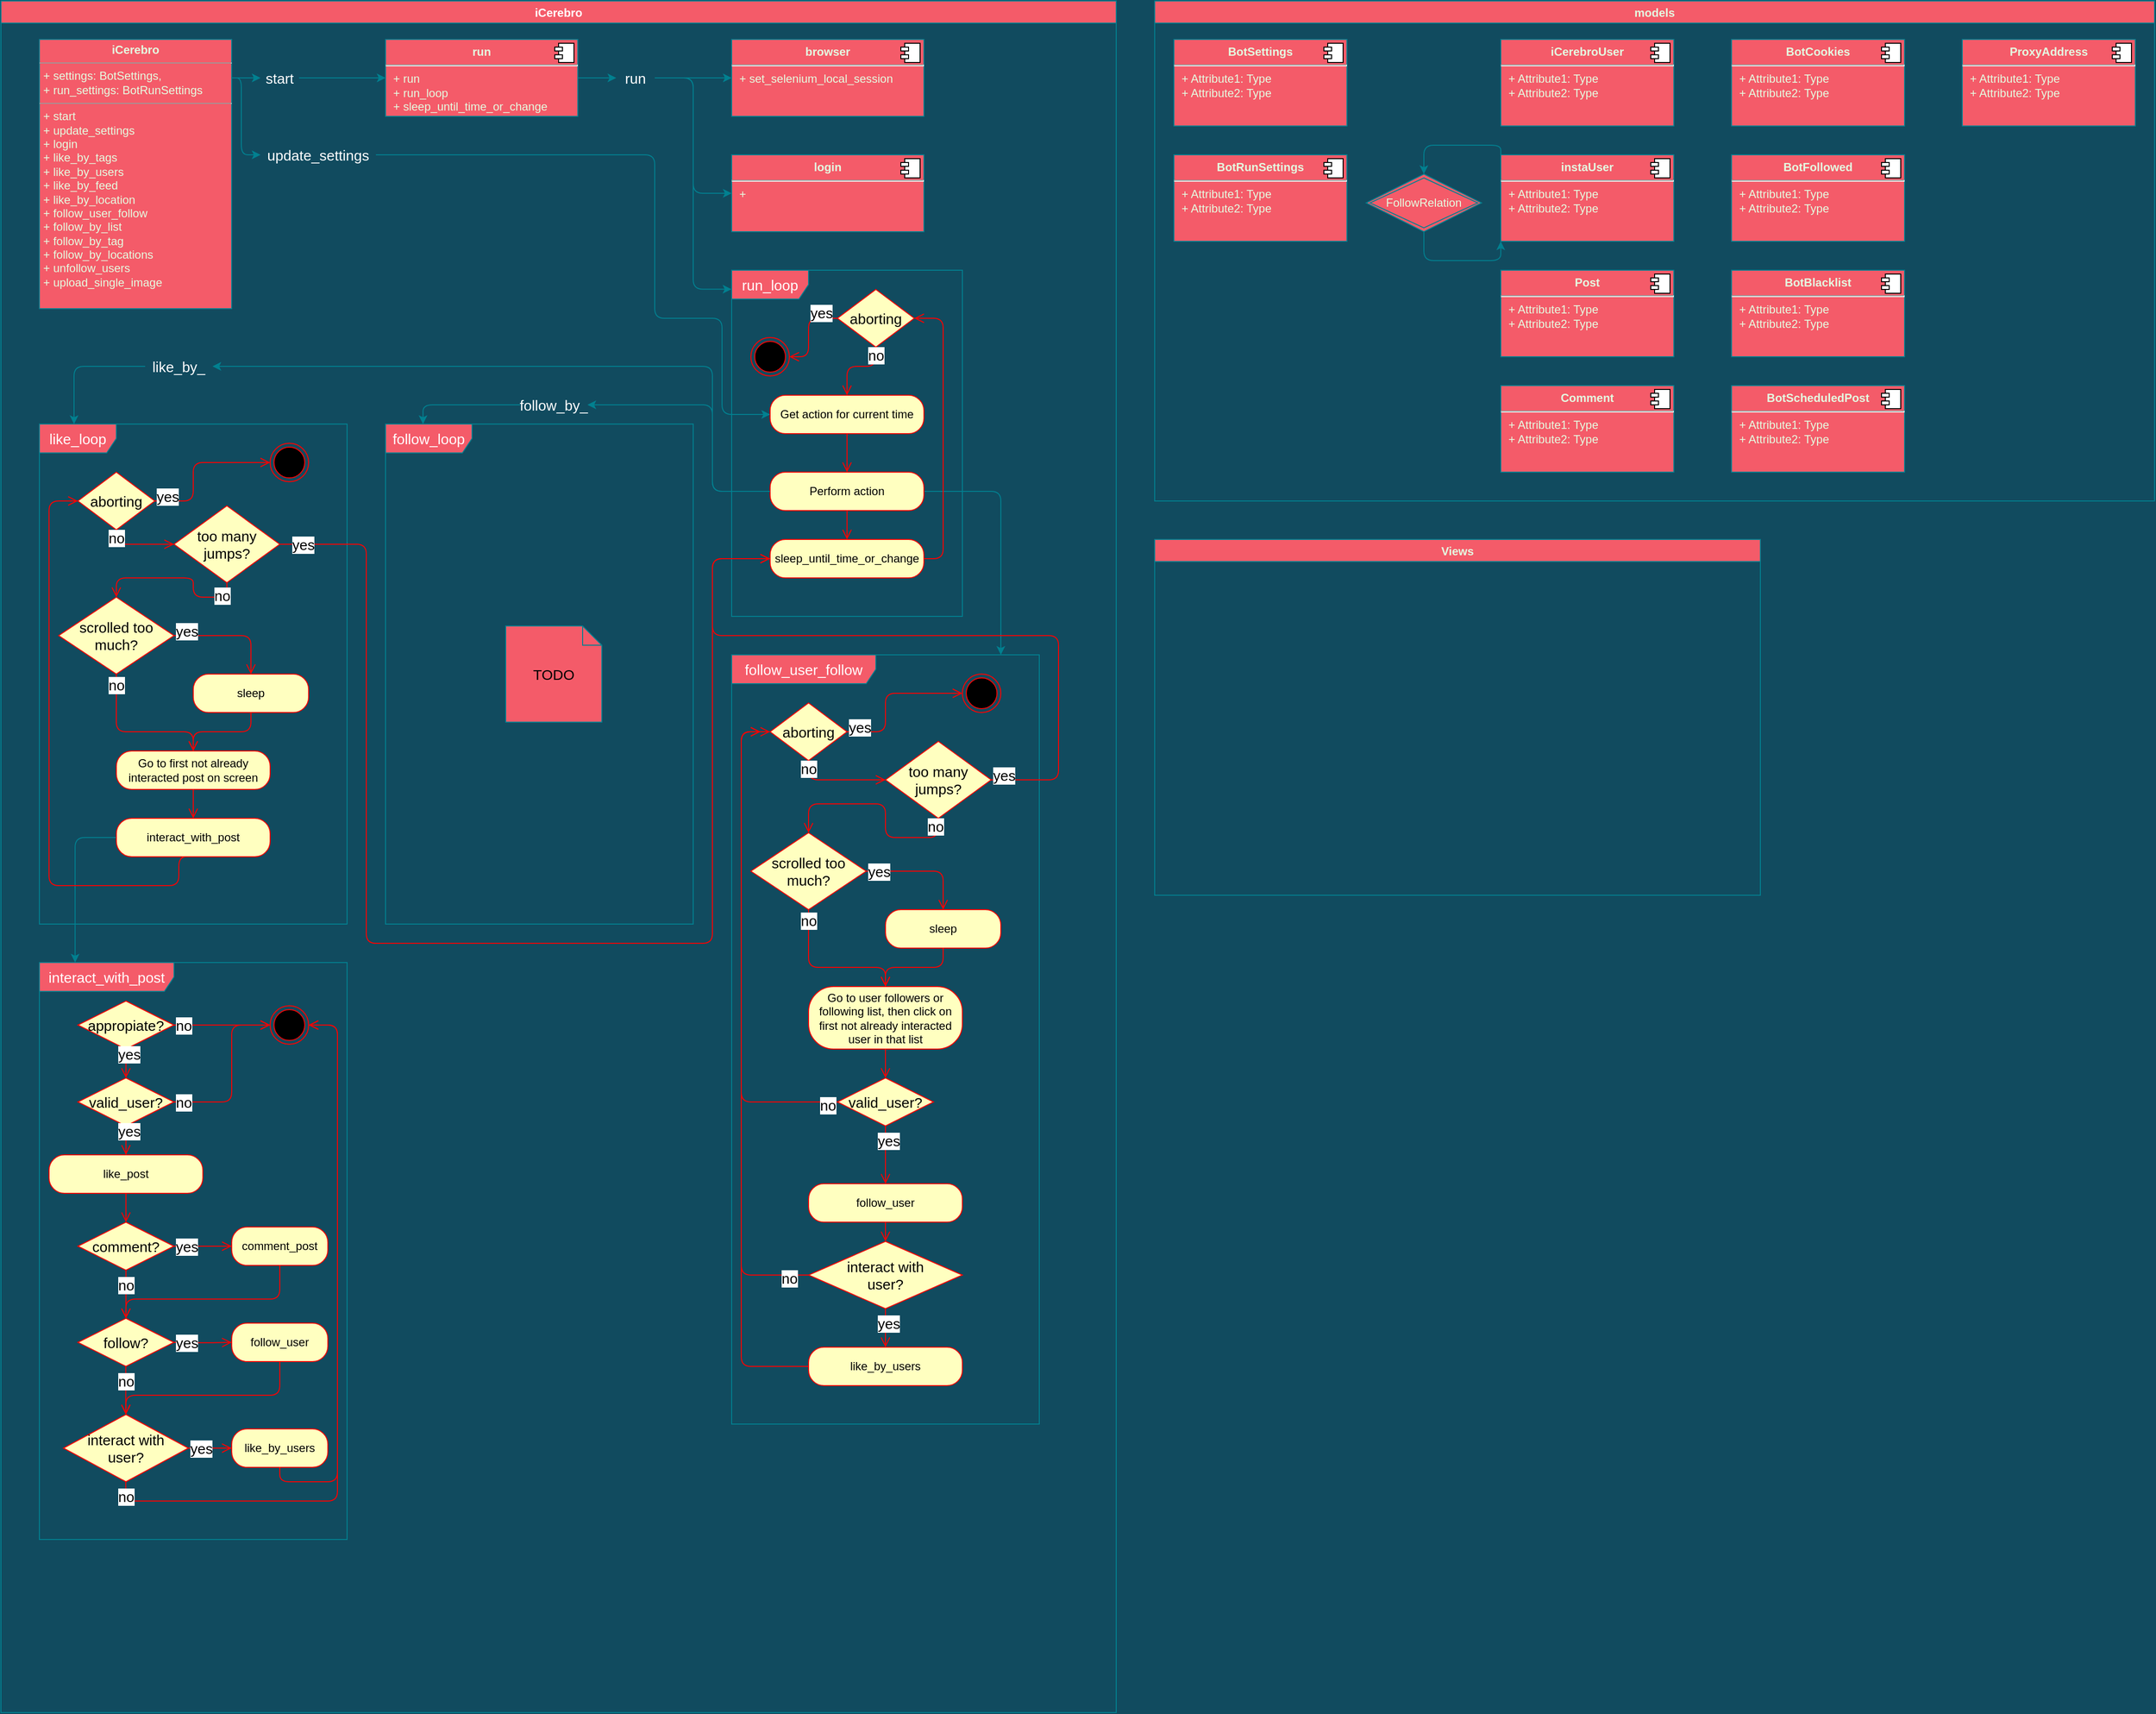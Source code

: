 <mxfile version="13.7.7" type="device"><diagram name="Page-1" id="6133507b-19e7-1e82-6fc7-422aa6c4b21f"><mxGraphModel dx="4413" dy="1867" grid="1" gridSize="10" guides="1" tooltips="1" connect="1" arrows="1" fold="1" page="0" pageScale="1" pageWidth="1100" pageHeight="850" background="#114B5F" math="0" shadow="0"><root><mxCell id="0"/><mxCell id="1" parent="0"/><mxCell id="92bvH48bqpS0H1rSn_VB-39" value="&lt;p style=&quot;margin: 0px ; margin-top: 6px ; text-align: center&quot;&gt;&lt;b&gt;iCerebroUser&lt;/b&gt;&lt;/p&gt;&lt;hr&gt;&lt;p style=&quot;margin: 0px ; margin-left: 8px&quot;&gt;+ Attribute1: Type&lt;br&gt;+ Attribute2: Type&lt;/p&gt;" style="align=left;overflow=fill;html=1;dropTarget=0;rounded=0;labelBackgroundColor=none;sketch=0;strokeColor=#028090;fillColor=#F45B69;fontColor=#E4FDE1;" vertex="1" parent="1"><mxGeometry x="-800" y="-560" width="180" height="90" as="geometry"/></mxCell><mxCell id="92bvH48bqpS0H1rSn_VB-40" value="" style="shape=component;jettyWidth=8;jettyHeight=4;" vertex="1" parent="92bvH48bqpS0H1rSn_VB-39"><mxGeometry x="1" width="20" height="20" relative="1" as="geometry"><mxPoint x="-24" y="4" as="offset"/></mxGeometry></mxCell><mxCell id="92bvH48bqpS0H1rSn_VB-48" style="edgeStyle=orthogonalEdgeStyle;curved=0;rounded=1;sketch=0;orthogonalLoop=1;jettySize=auto;html=1;exitX=0;exitY=0;exitDx=0;exitDy=0;entryX=0.5;entryY=0;entryDx=0;entryDy=0;strokeColor=#028090;fillColor=#F45B69;fontColor=#E4FDE1;" edge="1" parent="1" source="92bvH48bqpS0H1rSn_VB-41" target="92bvH48bqpS0H1rSn_VB-45"><mxGeometry relative="1" as="geometry"><Array as="points"><mxPoint x="-800" y="-450"/><mxPoint x="-880" y="-450"/></Array></mxGeometry></mxCell><mxCell id="92bvH48bqpS0H1rSn_VB-41" value="&lt;p style=&quot;margin: 0px ; margin-top: 6px ; text-align: center&quot;&gt;&lt;b&gt;instaUser&lt;/b&gt;&lt;br&gt;&lt;/p&gt;&lt;hr&gt;&lt;p style=&quot;margin: 0px ; margin-left: 8px&quot;&gt;+ Attribute1: Type&lt;br&gt;+ Attribute2: Type&lt;/p&gt;" style="align=left;overflow=fill;html=1;dropTarget=0;rounded=0;labelBackgroundColor=none;sketch=0;strokeColor=#028090;fillColor=#F45B69;fontColor=#E4FDE1;" vertex="1" parent="1"><mxGeometry x="-800" y="-440" width="180" height="90" as="geometry"/></mxCell><mxCell id="92bvH48bqpS0H1rSn_VB-42" value="" style="shape=component;jettyWidth=8;jettyHeight=4;" vertex="1" parent="92bvH48bqpS0H1rSn_VB-41"><mxGeometry x="1" width="20" height="20" relative="1" as="geometry"><mxPoint x="-24" y="4" as="offset"/></mxGeometry></mxCell><mxCell id="92bvH48bqpS0H1rSn_VB-43" value="&lt;p style=&quot;margin: 0px ; margin-top: 6px ; text-align: center&quot;&gt;&lt;b&gt;Post&lt;/b&gt;&lt;/p&gt;&lt;hr&gt;&lt;p style=&quot;margin: 0px ; margin-left: 8px&quot;&gt;+ Attribute1: Type&lt;br&gt;+ Attribute2: Type&lt;/p&gt;" style="align=left;overflow=fill;html=1;dropTarget=0;rounded=0;labelBackgroundColor=none;sketch=0;strokeColor=#028090;fillColor=#F45B69;fontColor=#E4FDE1;" vertex="1" parent="1"><mxGeometry x="-800" y="-320" width="180" height="90" as="geometry"/></mxCell><mxCell id="92bvH48bqpS0H1rSn_VB-44" value="" style="shape=component;jettyWidth=8;jettyHeight=4;" vertex="1" parent="92bvH48bqpS0H1rSn_VB-43"><mxGeometry x="1" width="20" height="20" relative="1" as="geometry"><mxPoint x="-24" y="4" as="offset"/></mxGeometry></mxCell><mxCell id="92bvH48bqpS0H1rSn_VB-49" style="edgeStyle=orthogonalEdgeStyle;curved=0;rounded=1;sketch=0;orthogonalLoop=1;jettySize=auto;html=1;exitX=0.5;exitY=1;exitDx=0;exitDy=0;entryX=0;entryY=1;entryDx=0;entryDy=0;strokeColor=#028090;fillColor=#F45B69;fontColor=#E4FDE1;" edge="1" parent="1" source="92bvH48bqpS0H1rSn_VB-45" target="92bvH48bqpS0H1rSn_VB-41"><mxGeometry relative="1" as="geometry"><Array as="points"><mxPoint x="-880" y="-330"/><mxPoint x="-800" y="-330"/></Array></mxGeometry></mxCell><mxCell id="92bvH48bqpS0H1rSn_VB-45" value="FollowRelation" style="shape=rhombus;double=1;perimeter=rhombusPerimeter;whiteSpace=wrap;html=1;align=center;rounded=0;labelBackgroundColor=none;sketch=0;strokeColor=#028090;fillColor=#F45B69;fontColor=#E4FDE1;" vertex="1" parent="1"><mxGeometry x="-940" y="-420" width="120" height="60" as="geometry"/></mxCell><mxCell id="92bvH48bqpS0H1rSn_VB-50" value="&lt;p style=&quot;margin: 0px ; margin-top: 6px ; text-align: center&quot;&gt;&lt;b&gt;Comment&lt;/b&gt;&lt;br&gt;&lt;/p&gt;&lt;hr&gt;&lt;p style=&quot;margin: 0px ; margin-left: 8px&quot;&gt;+ Attribute1: Type&lt;br&gt;+ Attribute2: Type&lt;/p&gt;" style="align=left;overflow=fill;html=1;dropTarget=0;rounded=0;labelBackgroundColor=none;sketch=0;strokeColor=#028090;fillColor=#F45B69;fontColor=#E4FDE1;" vertex="1" parent="1"><mxGeometry x="-800" y="-200" width="180" height="90" as="geometry"/></mxCell><mxCell id="92bvH48bqpS0H1rSn_VB-51" value="" style="shape=component;jettyWidth=8;jettyHeight=4;" vertex="1" parent="92bvH48bqpS0H1rSn_VB-50"><mxGeometry x="1" width="20" height="20" relative="1" as="geometry"><mxPoint x="-24" y="4" as="offset"/></mxGeometry></mxCell><mxCell id="92bvH48bqpS0H1rSn_VB-52" value="&lt;p style=&quot;margin: 0px ; margin-top: 6px ; text-align: center&quot;&gt;&lt;b&gt;BotSettings&lt;/b&gt;&lt;/p&gt;&lt;hr&gt;&lt;p style=&quot;margin: 0px ; margin-left: 8px&quot;&gt;+ Attribute1: Type&lt;br&gt;+ Attribute2: Type&lt;/p&gt;" style="align=left;overflow=fill;html=1;dropTarget=0;rounded=0;labelBackgroundColor=none;sketch=0;strokeColor=#028090;fillColor=#F45B69;fontColor=#E4FDE1;" vertex="1" parent="1"><mxGeometry x="-1140" y="-560" width="180" height="90" as="geometry"/></mxCell><mxCell id="92bvH48bqpS0H1rSn_VB-53" value="" style="shape=component;jettyWidth=8;jettyHeight=4;" vertex="1" parent="92bvH48bqpS0H1rSn_VB-52"><mxGeometry x="1" width="20" height="20" relative="1" as="geometry"><mxPoint x="-24" y="4" as="offset"/></mxGeometry></mxCell><mxCell id="92bvH48bqpS0H1rSn_VB-54" value="&lt;p style=&quot;margin: 0px ; margin-top: 6px ; text-align: center&quot;&gt;&lt;b&gt;BotRunSettings&lt;/b&gt;&lt;/p&gt;&lt;hr&gt;&lt;p style=&quot;margin: 0px ; margin-left: 8px&quot;&gt;+ Attribute1: Type&lt;br&gt;+ Attribute2: Type&lt;/p&gt;" style="align=left;overflow=fill;html=1;dropTarget=0;rounded=0;labelBackgroundColor=none;sketch=0;strokeColor=#028090;fillColor=#F45B69;fontColor=#E4FDE1;" vertex="1" parent="1"><mxGeometry x="-1140" y="-440" width="180" height="90" as="geometry"/></mxCell><mxCell id="92bvH48bqpS0H1rSn_VB-55" value="" style="shape=component;jettyWidth=8;jettyHeight=4;" vertex="1" parent="92bvH48bqpS0H1rSn_VB-54"><mxGeometry x="1" width="20" height="20" relative="1" as="geometry"><mxPoint x="-24" y="4" as="offset"/></mxGeometry></mxCell><mxCell id="92bvH48bqpS0H1rSn_VB-56" value="&lt;p style=&quot;margin: 0px ; margin-top: 6px ; text-align: center&quot;&gt;&lt;b&gt;BotBlacklist&lt;/b&gt;&lt;/p&gt;&lt;hr&gt;&lt;p style=&quot;margin: 0px ; margin-left: 8px&quot;&gt;+ Attribute1: Type&lt;br&gt;+ Attribute2: Type&lt;/p&gt;" style="align=left;overflow=fill;html=1;dropTarget=0;rounded=0;labelBackgroundColor=none;sketch=0;strokeColor=#028090;fillColor=#F45B69;fontColor=#E4FDE1;" vertex="1" parent="1"><mxGeometry x="-560" y="-320" width="180" height="90" as="geometry"/></mxCell><mxCell id="92bvH48bqpS0H1rSn_VB-57" value="" style="shape=component;jettyWidth=8;jettyHeight=4;" vertex="1" parent="92bvH48bqpS0H1rSn_VB-56"><mxGeometry x="1" width="20" height="20" relative="1" as="geometry"><mxPoint x="-24" y="4" as="offset"/></mxGeometry></mxCell><mxCell id="92bvH48bqpS0H1rSn_VB-58" value="&lt;p style=&quot;margin: 0px ; margin-top: 6px ; text-align: center&quot;&gt;&lt;b&gt;BotScheduledPost&lt;/b&gt;&lt;/p&gt;&lt;hr&gt;&lt;p style=&quot;margin: 0px ; margin-left: 8px&quot;&gt;+ Attribute1: Type&lt;br&gt;+ Attribute2: Type&lt;/p&gt;" style="align=left;overflow=fill;html=1;dropTarget=0;rounded=0;labelBackgroundColor=none;sketch=0;strokeColor=#028090;fillColor=#F45B69;fontColor=#E4FDE1;" vertex="1" parent="1"><mxGeometry x="-560" y="-200" width="180" height="90" as="geometry"/></mxCell><mxCell id="92bvH48bqpS0H1rSn_VB-59" value="" style="shape=component;jettyWidth=8;jettyHeight=4;" vertex="1" parent="92bvH48bqpS0H1rSn_VB-58"><mxGeometry x="1" width="20" height="20" relative="1" as="geometry"><mxPoint x="-24" y="4" as="offset"/></mxGeometry></mxCell><mxCell id="92bvH48bqpS0H1rSn_VB-60" value="&lt;p style=&quot;margin: 0px ; margin-top: 6px ; text-align: center&quot;&gt;&lt;b&gt;BotCookies&lt;/b&gt;&lt;/p&gt;&lt;hr&gt;&lt;p style=&quot;margin: 0px ; margin-left: 8px&quot;&gt;+ Attribute1: Type&lt;br&gt;+ Attribute2: Type&lt;/p&gt;" style="align=left;overflow=fill;html=1;dropTarget=0;rounded=0;labelBackgroundColor=none;sketch=0;strokeColor=#028090;fillColor=#F45B69;fontColor=#E4FDE1;" vertex="1" parent="1"><mxGeometry x="-560" y="-560" width="180" height="90" as="geometry"/></mxCell><mxCell id="92bvH48bqpS0H1rSn_VB-61" value="" style="shape=component;jettyWidth=8;jettyHeight=4;" vertex="1" parent="92bvH48bqpS0H1rSn_VB-60"><mxGeometry x="1" width="20" height="20" relative="1" as="geometry"><mxPoint x="-24" y="4" as="offset"/></mxGeometry></mxCell><mxCell id="92bvH48bqpS0H1rSn_VB-62" value="&lt;p style=&quot;margin: 0px ; margin-top: 6px ; text-align: center&quot;&gt;&lt;b&gt;BotFollowed&lt;/b&gt;&lt;/p&gt;&lt;hr&gt;&lt;p style=&quot;margin: 0px ; margin-left: 8px&quot;&gt;+ Attribute1: Type&lt;br&gt;+ Attribute2: Type&lt;/p&gt;" style="align=left;overflow=fill;html=1;dropTarget=0;rounded=0;labelBackgroundColor=none;sketch=0;strokeColor=#028090;fillColor=#F45B69;fontColor=#E4FDE1;" vertex="1" parent="1"><mxGeometry x="-560" y="-440" width="180" height="90" as="geometry"/></mxCell><mxCell id="92bvH48bqpS0H1rSn_VB-63" value="" style="shape=component;jettyWidth=8;jettyHeight=4;" vertex="1" parent="92bvH48bqpS0H1rSn_VB-62"><mxGeometry x="1" width="20" height="20" relative="1" as="geometry"><mxPoint x="-24" y="4" as="offset"/></mxGeometry></mxCell><mxCell id="92bvH48bqpS0H1rSn_VB-64" value="&lt;p style=&quot;margin: 0px ; margin-top: 6px ; text-align: center&quot;&gt;&lt;b&gt;ProxyAddress&lt;/b&gt;&lt;br&gt;&lt;/p&gt;&lt;hr&gt;&lt;p style=&quot;margin: 0px ; margin-left: 8px&quot;&gt;+ Attribute1: Type&lt;br&gt;+ Attribute2: Type&lt;/p&gt;" style="align=left;overflow=fill;html=1;dropTarget=0;rounded=0;labelBackgroundColor=none;sketch=0;strokeColor=#028090;fillColor=#F45B69;fontColor=#E4FDE1;" vertex="1" parent="1"><mxGeometry x="-320" y="-560" width="180" height="90" as="geometry"/></mxCell><mxCell id="92bvH48bqpS0H1rSn_VB-65" value="" style="shape=component;jettyWidth=8;jettyHeight=4;" vertex="1" parent="92bvH48bqpS0H1rSn_VB-64"><mxGeometry x="1" width="20" height="20" relative="1" as="geometry"><mxPoint x="-24" y="4" as="offset"/></mxGeometry></mxCell><mxCell id="92bvH48bqpS0H1rSn_VB-68" value="models" style="swimlane;rounded=0;labelBackgroundColor=none;sketch=0;strokeColor=#028090;fillColor=#F45B69;fontColor=#E4FDE1;" vertex="1" parent="1"><mxGeometry x="-1160" y="-600" width="1040" height="520" as="geometry"/></mxCell><mxCell id="92bvH48bqpS0H1rSn_VB-69" value="Views" style="swimlane;rounded=0;labelBackgroundColor=none;sketch=0;strokeColor=#028090;fillColor=#F45B69;fontColor=#E4FDE1;" vertex="1" parent="1"><mxGeometry x="-1160" y="-40" width="630" height="370" as="geometry"/></mxCell><mxCell id="92bvH48bqpS0H1rSn_VB-73" value="iCerebro" style="swimlane;rounded=0;labelBackgroundColor=none;sketch=0;strokeColor=#028090;fillColor=#F45B69;fontColor=#FFFFFF;" vertex="1" parent="1"><mxGeometry x="-2360" y="-600" width="1160" height="1780" as="geometry"/></mxCell><mxCell id="92bvH48bqpS0H1rSn_VB-157" value="follow_loop" style="shape=umlFrame;whiteSpace=wrap;html=1;rounded=0;labelBackgroundColor=none;sketch=0;strokeColor=#028090;fillColor=#F45B69;fontSize=15;fontColor=#FFFFFF;width=90;height=30;" vertex="1" parent="92bvH48bqpS0H1rSn_VB-73"><mxGeometry x="400" y="440" width="320" height="520" as="geometry"/></mxCell><mxCell id="92bvH48bqpS0H1rSn_VB-149" value="like_loop" style="shape=umlFrame;whiteSpace=wrap;html=1;rounded=0;labelBackgroundColor=none;sketch=0;strokeColor=#028090;fillColor=#F45B69;fontSize=15;fontColor=#FFFFFF;width=80;height=30;" vertex="1" parent="92bvH48bqpS0H1rSn_VB-73"><mxGeometry x="40" y="440" width="320" height="520" as="geometry"/></mxCell><mxCell id="92bvH48bqpS0H1rSn_VB-105" value="run_loop" style="shape=umlFrame;whiteSpace=wrap;html=1;rounded=0;labelBackgroundColor=none;sketch=0;strokeColor=#028090;fillColor=#F45B69;fontSize=15;fontColor=#FFFFFF;width=80;height=30;" vertex="1" parent="92bvH48bqpS0H1rSn_VB-73"><mxGeometry x="760" y="280" width="240" height="360" as="geometry"/></mxCell><mxCell id="92bvH48bqpS0H1rSn_VB-5" value="&lt;p style=&quot;margin: 0px ; margin-top: 4px ; text-align: center&quot;&gt;&lt;b&gt;iCerebro&lt;/b&gt;&lt;br&gt;&lt;/p&gt;&lt;hr size=&quot;1&quot;&gt;&lt;p style=&quot;margin: 0px ; margin-left: 4px&quot;&gt;+ settings: BotSettings,&lt;br&gt;+ run_settings: BotRunSettings&lt;/p&gt;&lt;hr size=&quot;1&quot;&gt;&lt;p style=&quot;margin: 0px ; margin-left: 4px&quot;&gt;+ start&lt;/p&gt;&lt;p style=&quot;margin: 0px ; margin-left: 4px&quot;&gt;+ update_settings&lt;/p&gt;&lt;p style=&quot;margin: 0px ; margin-left: 4px&quot;&gt;+ login&lt;/p&gt;&lt;p style=&quot;margin: 0px ; margin-left: 4px&quot;&gt;+ like_by_tags&lt;br&gt;&lt;/p&gt;&lt;p style=&quot;margin: 0px ; margin-left: 4px&quot;&gt;+ like_by_users&lt;br&gt;&lt;/p&gt;&lt;p style=&quot;margin: 0px ; margin-left: 4px&quot;&gt;+ like_by_feed&lt;br&gt;&lt;/p&gt;&lt;p style=&quot;margin: 0px ; margin-left: 4px&quot;&gt;+ like_by_location&lt;br&gt;&lt;/p&gt;&lt;p style=&quot;margin: 0px ; margin-left: 4px&quot;&gt;+ follow_user_follow&lt;br&gt;&lt;/p&gt;&lt;p style=&quot;margin: 0px ; margin-left: 4px&quot;&gt;+ follow_by_list&lt;br&gt;&lt;/p&gt;&lt;p style=&quot;margin: 0px ; margin-left: 4px&quot;&gt;+ follow_by_tag&lt;br&gt;&lt;/p&gt;&lt;p style=&quot;margin: 0px ; margin-left: 4px&quot;&gt;+ follow_by_locations&lt;br&gt;&lt;/p&gt;&lt;p style=&quot;margin: 0px ; margin-left: 4px&quot;&gt;+ unfollow_users&lt;br&gt;&lt;/p&gt;&lt;p style=&quot;margin: 0px ; margin-left: 4px&quot;&gt;+ upload_single_image&lt;br&gt;&lt;/p&gt;" style="verticalAlign=top;align=left;overflow=fill;fontSize=12;fontFamily=Helvetica;html=1;rounded=0;sketch=0;strokeColor=#028090;fillColor=#F45B69;fontColor=#E4FDE1;" vertex="1" parent="92bvH48bqpS0H1rSn_VB-73"><mxGeometry x="40" y="40" width="200" height="280" as="geometry"/></mxCell><mxCell id="92bvH48bqpS0H1rSn_VB-133" style="edgeStyle=orthogonalEdgeStyle;curved=0;rounded=1;sketch=0;orthogonalLoop=1;jettySize=auto;html=1;labelBackgroundColor=#ffffff;strokeColor=#028090;fillColor=#F45B69;fontSize=15;fontColor=#FFFFFF;" edge="1" parent="92bvH48bqpS0H1rSn_VB-73" source="92bvH48bqpS0H1rSn_VB-71" target="92bvH48bqpS0H1rSn_VB-132"><mxGeometry relative="1" as="geometry"/></mxCell><mxCell id="92bvH48bqpS0H1rSn_VB-71" value="&lt;p style=&quot;margin: 0px ; margin-top: 6px ; text-align: center&quot;&gt;&lt;b&gt;run&lt;/b&gt;&lt;/p&gt;&lt;hr&gt;&lt;p style=&quot;margin: 0px ; margin-left: 8px&quot;&gt;+ run&lt;br&gt;+ run_loop&lt;/p&gt;&lt;p style=&quot;margin: 0px ; margin-left: 8px&quot;&gt;+ sleep_until_time_or_change&lt;br&gt;&lt;/p&gt;" style="align=left;overflow=fill;html=1;dropTarget=0;rounded=0;labelBackgroundColor=none;sketch=0;strokeColor=#028090;fillColor=#F45B69;fontColor=#E4FDE1;" vertex="1" parent="92bvH48bqpS0H1rSn_VB-73"><mxGeometry x="400" y="40" width="200" height="80" as="geometry"/></mxCell><mxCell id="92bvH48bqpS0H1rSn_VB-72" value="" style="shape=component;jettyWidth=8;jettyHeight=4;" vertex="1" parent="92bvH48bqpS0H1rSn_VB-71"><mxGeometry x="1" width="20" height="20" relative="1" as="geometry"><mxPoint x="-24" y="4" as="offset"/></mxGeometry></mxCell><mxCell id="92bvH48bqpS0H1rSn_VB-90" value="&lt;p style=&quot;margin: 0px ; margin-top: 6px ; text-align: center&quot;&gt;&lt;b&gt;login&lt;/b&gt;&lt;br&gt;&lt;/p&gt;&lt;hr&gt;&lt;p style=&quot;margin: 0px ; margin-left: 8px&quot;&gt;+ &lt;br&gt;&lt;/p&gt;" style="align=left;overflow=fill;html=1;dropTarget=0;rounded=0;labelBackgroundColor=none;sketch=0;strokeColor=#028090;fillColor=#F45B69;fontColor=#E4FDE1;" vertex="1" parent="92bvH48bqpS0H1rSn_VB-73"><mxGeometry x="760" y="160" width="200" height="80" as="geometry"/></mxCell><mxCell id="92bvH48bqpS0H1rSn_VB-91" value="" style="shape=component;jettyWidth=8;jettyHeight=4;" vertex="1" parent="92bvH48bqpS0H1rSn_VB-90"><mxGeometry x="1" width="20" height="20" relative="1" as="geometry"><mxPoint x="-24" y="4" as="offset"/></mxGeometry></mxCell><mxCell id="92bvH48bqpS0H1rSn_VB-103" value="Get action for current time" style="rounded=1;whiteSpace=wrap;html=1;arcSize=40;fontColor=#000000;fillColor=#ffffc0;strokeColor=#ff0000;labelBackgroundColor=none;sketch=0;" vertex="1" parent="92bvH48bqpS0H1rSn_VB-73"><mxGeometry x="800" y="410" width="160" height="40" as="geometry"/></mxCell><mxCell id="92bvH48bqpS0H1rSn_VB-104" value="" style="edgeStyle=orthogonalEdgeStyle;html=1;verticalAlign=bottom;endArrow=open;endSize=8;strokeColor=#ff0000;labelBackgroundColor=#ffffff;fillColor=#F45B69;fontSize=15;fontColor=#000000;entryX=0.5;entryY=0;entryDx=0;entryDy=0;" edge="1" source="92bvH48bqpS0H1rSn_VB-103" parent="92bvH48bqpS0H1rSn_VB-73" target="92bvH48bqpS0H1rSn_VB-108"><mxGeometry relative="1" as="geometry"><mxPoint x="740" y="420" as="targetPoint"/></mxGeometry></mxCell><mxCell id="92bvH48bqpS0H1rSn_VB-150" style="edgeStyle=orthogonalEdgeStyle;curved=0;rounded=1;sketch=0;orthogonalLoop=1;jettySize=auto;html=1;labelBackgroundColor=#ffffff;strokeColor=#028090;fillColor=#F45B69;fontSize=15;fontColor=#FFFFFF;" edge="1" parent="92bvH48bqpS0H1rSn_VB-73" source="92bvH48bqpS0H1rSn_VB-159" target="92bvH48bqpS0H1rSn_VB-149"><mxGeometry relative="1" as="geometry"><mxPoint x="76" y="400" as="targetPoint"/><Array as="points"><mxPoint x="76" y="380"/></Array></mxGeometry></mxCell><mxCell id="92bvH48bqpS0H1rSn_VB-158" style="edgeStyle=orthogonalEdgeStyle;curved=0;rounded=1;sketch=0;orthogonalLoop=1;jettySize=auto;html=1;labelBackgroundColor=#ffffff;strokeColor=#028090;fillColor=#F45B69;fontSize=15;fontColor=#FFFFFF;exitX=0;exitY=0.5;exitDx=0;exitDy=0;" edge="1" parent="92bvH48bqpS0H1rSn_VB-73" source="92bvH48bqpS0H1rSn_VB-161"><mxGeometry relative="1" as="geometry"><mxPoint x="580" y="419.941" as="sourcePoint"/><mxPoint x="439" y="440" as="targetPoint"/><Array as="points"><mxPoint x="439" y="420"/></Array></mxGeometry></mxCell><mxCell id="92bvH48bqpS0H1rSn_VB-215" style="edgeStyle=orthogonalEdgeStyle;curved=0;rounded=1;sketch=0;orthogonalLoop=1;jettySize=auto;html=1;labelBackgroundColor=#ffffff;strokeColor=#028090;fillColor=#F45B69;fontSize=15;fontColor=#000000;" edge="1" parent="92bvH48bqpS0H1rSn_VB-73" source="92bvH48bqpS0H1rSn_VB-108" target="92bvH48bqpS0H1rSn_VB-200"><mxGeometry relative="1" as="geometry"><Array as="points"><mxPoint x="880" y="510"/><mxPoint x="1040" y="510"/></Array></mxGeometry></mxCell><mxCell id="92bvH48bqpS0H1rSn_VB-108" value="Perform action" style="rounded=1;whiteSpace=wrap;html=1;arcSize=40;fontColor=#000000;fillColor=#ffffc0;strokeColor=#ff0000;labelBackgroundColor=none;sketch=0;" vertex="1" parent="92bvH48bqpS0H1rSn_VB-73"><mxGeometry x="800" y="490" width="160" height="40" as="geometry"/></mxCell><mxCell id="92bvH48bqpS0H1rSn_VB-109" value="" style="edgeStyle=orthogonalEdgeStyle;html=1;verticalAlign=bottom;endArrow=open;endSize=8;strokeColor=#ff0000;labelBackgroundColor=#ffffff;fillColor=#F45B69;fontSize=15;fontColor=#FFFFFF;entryX=0.5;entryY=0;entryDx=0;entryDy=0;" edge="1" source="92bvH48bqpS0H1rSn_VB-108" parent="92bvH48bqpS0H1rSn_VB-73" target="92bvH48bqpS0H1rSn_VB-112"><mxGeometry relative="1" as="geometry"><mxPoint x="635" y="510" as="targetPoint"/><Array as="points"><mxPoint x="880" y="530"/><mxPoint x="880" y="530"/></Array></mxGeometry></mxCell><mxCell id="92bvH48bqpS0H1rSn_VB-112" value="sleep_until_time_or_change" style="rounded=1;whiteSpace=wrap;html=1;arcSize=40;fontColor=#000000;fillColor=#ffffc0;strokeColor=#ff0000;labelBackgroundColor=none;sketch=0;" vertex="1" parent="92bvH48bqpS0H1rSn_VB-73"><mxGeometry x="800" y="560" width="160" height="40" as="geometry"/></mxCell><mxCell id="92bvH48bqpS0H1rSn_VB-113" value="" style="edgeStyle=orthogonalEdgeStyle;html=1;verticalAlign=bottom;endArrow=open;endSize=8;strokeColor=#ff0000;labelBackgroundColor=#ffffff;fillColor=#F45B69;fontSize=15;fontColor=#FFFFFF;entryX=1;entryY=0.5;entryDx=0;entryDy=0;" edge="1" source="92bvH48bqpS0H1rSn_VB-112" parent="92bvH48bqpS0H1rSn_VB-73" target="92bvH48bqpS0H1rSn_VB-180"><mxGeometry relative="1" as="geometry"><mxPoint x="875" y="580" as="targetPoint"/><Array as="points"><mxPoint x="980" y="580"/><mxPoint x="980" y="330"/></Array></mxGeometry></mxCell><mxCell id="92bvH48bqpS0H1rSn_VB-114" value="&lt;p style=&quot;margin: 0px ; margin-top: 6px ; text-align: center&quot;&gt;&lt;b&gt;browser&lt;/b&gt;&lt;br&gt;&lt;/p&gt;&lt;hr&gt;&lt;p style=&quot;margin: 0px ; margin-left: 8px&quot;&gt;+ set_selenium_local_session&lt;br&gt;&lt;/p&gt;" style="align=left;overflow=fill;html=1;dropTarget=0;rounded=0;labelBackgroundColor=none;sketch=0;strokeColor=#028090;fillColor=#F45B69;fontColor=#E4FDE1;" vertex="1" parent="92bvH48bqpS0H1rSn_VB-73"><mxGeometry x="760" y="40" width="200" height="80" as="geometry"/></mxCell><mxCell id="92bvH48bqpS0H1rSn_VB-115" value="" style="shape=component;jettyWidth=8;jettyHeight=4;" vertex="1" parent="92bvH48bqpS0H1rSn_VB-114"><mxGeometry x="1" width="20" height="20" relative="1" as="geometry"><mxPoint x="-24" y="4" as="offset"/></mxGeometry></mxCell><mxCell id="92bvH48bqpS0H1rSn_VB-130" style="edgeStyle=orthogonalEdgeStyle;curved=0;rounded=1;sketch=0;orthogonalLoop=1;jettySize=auto;html=1;entryX=0;entryY=0.5;entryDx=0;entryDy=0;labelBackgroundColor=#ffffff;strokeColor=#028090;fillColor=#F45B69;fontSize=15;fontColor=#FFFFFF;" edge="1" parent="92bvH48bqpS0H1rSn_VB-73" source="92bvH48bqpS0H1rSn_VB-128" target="92bvH48bqpS0H1rSn_VB-71"><mxGeometry relative="1" as="geometry"/></mxCell><mxCell id="92bvH48bqpS0H1rSn_VB-128" value="start" style="text;html=1;strokeColor=none;fillColor=none;align=center;verticalAlign=middle;whiteSpace=wrap;rounded=0;labelBackgroundColor=none;sketch=0;fontSize=15;fontColor=#FFFFFF;" vertex="1" parent="92bvH48bqpS0H1rSn_VB-73"><mxGeometry x="270" y="70" width="40" height="20" as="geometry"/></mxCell><mxCell id="92bvH48bqpS0H1rSn_VB-129" style="edgeStyle=orthogonalEdgeStyle;curved=0;rounded=1;sketch=0;orthogonalLoop=1;jettySize=auto;html=1;exitX=1.01;exitY=0.143;exitDx=0;exitDy=0;entryX=0;entryY=0.5;entryDx=0;entryDy=0;labelBackgroundColor=#ffffff;strokeColor=#028090;fillColor=#F45B69;fontSize=15;fontColor=#FFFFFF;exitPerimeter=0;" edge="1" parent="92bvH48bqpS0H1rSn_VB-73" source="92bvH48bqpS0H1rSn_VB-5" target="92bvH48bqpS0H1rSn_VB-128"><mxGeometry relative="1" as="geometry"><mxPoint x="-2058" y="-519.96" as="sourcePoint"/><mxPoint x="-1980" y="-520" as="targetPoint"/></mxGeometry></mxCell><mxCell id="92bvH48bqpS0H1rSn_VB-134" style="edgeStyle=orthogonalEdgeStyle;curved=0;rounded=1;sketch=0;orthogonalLoop=1;jettySize=auto;html=1;labelBackgroundColor=#ffffff;strokeColor=#028090;fillColor=#F45B69;fontSize=15;fontColor=#FFFFFF;entryX=0;entryY=0.5;entryDx=0;entryDy=0;" edge="1" parent="92bvH48bqpS0H1rSn_VB-73" source="92bvH48bqpS0H1rSn_VB-132" target="92bvH48bqpS0H1rSn_VB-114"><mxGeometry relative="1" as="geometry"><mxPoint x="700" y="80" as="targetPoint"/><Array as="points"/></mxGeometry></mxCell><mxCell id="92bvH48bqpS0H1rSn_VB-135" style="edgeStyle=orthogonalEdgeStyle;curved=0;rounded=1;sketch=0;orthogonalLoop=1;jettySize=auto;html=1;entryX=0;entryY=0.5;entryDx=0;entryDy=0;labelBackgroundColor=#ffffff;strokeColor=#028090;fillColor=#F45B69;fontSize=15;fontColor=#FFFFFF;" edge="1" parent="92bvH48bqpS0H1rSn_VB-73" source="92bvH48bqpS0H1rSn_VB-132" target="92bvH48bqpS0H1rSn_VB-90"><mxGeometry relative="1" as="geometry"><Array as="points"><mxPoint x="720" y="80"/><mxPoint x="720" y="200"/></Array></mxGeometry></mxCell><mxCell id="92bvH48bqpS0H1rSn_VB-132" value="run" style="text;html=1;strokeColor=none;fillColor=none;align=center;verticalAlign=middle;whiteSpace=wrap;rounded=0;labelBackgroundColor=none;sketch=0;fontSize=15;fontColor=#FFFFFF;" vertex="1" parent="92bvH48bqpS0H1rSn_VB-73"><mxGeometry x="640" y="70" width="40" height="20" as="geometry"/></mxCell><mxCell id="92bvH48bqpS0H1rSn_VB-141" style="edgeStyle=orthogonalEdgeStyle;curved=0;rounded=1;sketch=0;orthogonalLoop=1;jettySize=auto;html=1;entryX=0;entryY=0.5;entryDx=0;entryDy=0;labelBackgroundColor=#ffffff;strokeColor=#028090;fillColor=#F45B69;fontSize=15;fontColor=#FFFFFF;exitX=1;exitY=0.5;exitDx=0;exitDy=0;" edge="1" parent="92bvH48bqpS0H1rSn_VB-73" source="92bvH48bqpS0H1rSn_VB-138" target="92bvH48bqpS0H1rSn_VB-103"><mxGeometry relative="1" as="geometry"><Array as="points"><mxPoint x="680" y="160"/><mxPoint x="680" y="330"/><mxPoint x="750" y="330"/><mxPoint x="750" y="430"/></Array></mxGeometry></mxCell><mxCell id="92bvH48bqpS0H1rSn_VB-138" value="update_settings" style="text;html=1;strokeColor=none;fillColor=none;align=center;verticalAlign=middle;whiteSpace=wrap;rounded=0;labelBackgroundColor=none;sketch=0;fontSize=15;fontColor=#FFFFFF;" vertex="1" parent="92bvH48bqpS0H1rSn_VB-73"><mxGeometry x="270" y="150" width="120" height="20" as="geometry"/></mxCell><mxCell id="92bvH48bqpS0H1rSn_VB-136" style="edgeStyle=orthogonalEdgeStyle;curved=0;rounded=1;sketch=0;orthogonalLoop=1;jettySize=auto;html=1;labelBackgroundColor=#ffffff;strokeColor=#028090;fillColor=#F45B69;fontSize=15;fontColor=#FFFFFF;entryX=-0.001;entryY=0.055;entryDx=0;entryDy=0;entryPerimeter=0;" edge="1" parent="92bvH48bqpS0H1rSn_VB-73" source="92bvH48bqpS0H1rSn_VB-132" target="92bvH48bqpS0H1rSn_VB-105"><mxGeometry relative="1" as="geometry"><mxPoint x="720" y="303" as="targetPoint"/><Array as="points"><mxPoint x="720" y="80"/><mxPoint x="720" y="299"/></Array></mxGeometry></mxCell><mxCell id="92bvH48bqpS0H1rSn_VB-137" style="edgeStyle=orthogonalEdgeStyle;curved=0;rounded=1;sketch=0;orthogonalLoop=1;jettySize=auto;html=1;labelBackgroundColor=#ffffff;strokeColor=#028090;fillColor=#F45B69;fontSize=15;fontColor=#FFFFFF;entryX=0;entryY=0.5;entryDx=0;entryDy=0;" edge="1" parent="92bvH48bqpS0H1rSn_VB-73" target="92bvH48bqpS0H1rSn_VB-138"><mxGeometry relative="1" as="geometry"><mxPoint x="400" y="180" as="targetPoint"/><mxPoint x="240" y="80" as="sourcePoint"/><Array as="points"><mxPoint x="250" y="80"/><mxPoint x="250" y="160"/></Array></mxGeometry></mxCell><mxCell id="92bvH48bqpS0H1rSn_VB-143" value="Go to first not already interacted post on screen" style="rounded=1;whiteSpace=wrap;html=1;arcSize=40;fontColor=#000000;fillColor=#ffffc0;strokeColor=#ff0000;labelBackgroundColor=none;sketch=0;" vertex="1" parent="92bvH48bqpS0H1rSn_VB-73"><mxGeometry x="120" y="780" width="160" height="40" as="geometry"/></mxCell><mxCell id="92bvH48bqpS0H1rSn_VB-144" value="" style="edgeStyle=orthogonalEdgeStyle;html=1;verticalAlign=bottom;endArrow=open;endSize=8;strokeColor=#ff0000;labelBackgroundColor=#ffffff;fillColor=#F45B69;fontSize=15;fontColor=#000000;entryX=0.5;entryY=0;entryDx=0;entryDy=0;" edge="1" parent="92bvH48bqpS0H1rSn_VB-73" source="92bvH48bqpS0H1rSn_VB-143" target="92bvH48bqpS0H1rSn_VB-145"><mxGeometry relative="1" as="geometry"><mxPoint x="2315" y="1180" as="targetPoint"/></mxGeometry></mxCell><mxCell id="92bvH48bqpS0H1rSn_VB-184" style="edgeStyle=orthogonalEdgeStyle;curved=0;rounded=1;sketch=0;orthogonalLoop=1;jettySize=auto;html=1;entryX=0.116;entryY=0;entryDx=0;entryDy=0;entryPerimeter=0;labelBackgroundColor=#ffffff;strokeColor=#028090;fillColor=#F45B69;fontSize=15;fontColor=#000000;" edge="1" parent="92bvH48bqpS0H1rSn_VB-73" source="92bvH48bqpS0H1rSn_VB-145" target="92bvH48bqpS0H1rSn_VB-179"><mxGeometry relative="1" as="geometry"><Array as="points"><mxPoint x="77" y="870"/></Array></mxGeometry></mxCell><mxCell id="92bvH48bqpS0H1rSn_VB-145" value="interact_with_post" style="rounded=1;whiteSpace=wrap;html=1;arcSize=40;fontColor=#000000;fillColor=#ffffc0;strokeColor=#ff0000;labelBackgroundColor=none;sketch=0;" vertex="1" parent="92bvH48bqpS0H1rSn_VB-73"><mxGeometry x="120" y="850" width="160" height="40" as="geometry"/></mxCell><mxCell id="92bvH48bqpS0H1rSn_VB-146" value="" style="edgeStyle=orthogonalEdgeStyle;html=1;verticalAlign=bottom;endArrow=open;endSize=8;strokeColor=#ff0000;labelBackgroundColor=#ffffff;fillColor=#F45B69;fontSize=15;fontColor=#FFFFFF;entryX=0;entryY=0.5;entryDx=0;entryDy=0;exitX=0.5;exitY=1;exitDx=0;exitDy=0;" edge="1" parent="92bvH48bqpS0H1rSn_VB-73" source="92bvH48bqpS0H1rSn_VB-145" target="92bvH48bqpS0H1rSn_VB-164"><mxGeometry relative="1" as="geometry"><mxPoint x="140" y="870" as="targetPoint"/><Array as="points"><mxPoint x="185" y="920"/><mxPoint x="50" y="920"/><mxPoint x="50" y="520"/></Array><mxPoint x="180" y="890" as="sourcePoint"/></mxGeometry></mxCell><mxCell id="92bvH48bqpS0H1rSn_VB-159" value="like_by_" style="text;html=1;strokeColor=none;fillColor=none;align=center;verticalAlign=middle;whiteSpace=wrap;rounded=0;labelBackgroundColor=none;sketch=0;fontSize=15;fontColor=#FFFFFF;" vertex="1" parent="92bvH48bqpS0H1rSn_VB-73"><mxGeometry x="150" y="370" width="70" height="20" as="geometry"/></mxCell><mxCell id="92bvH48bqpS0H1rSn_VB-160" style="edgeStyle=orthogonalEdgeStyle;curved=0;rounded=1;sketch=0;orthogonalLoop=1;jettySize=auto;html=1;labelBackgroundColor=#ffffff;strokeColor=#028090;fillColor=#F45B69;fontSize=15;fontColor=#FFFFFF;" edge="1" parent="92bvH48bqpS0H1rSn_VB-73" source="92bvH48bqpS0H1rSn_VB-108" target="92bvH48bqpS0H1rSn_VB-159"><mxGeometry relative="1" as="geometry"><mxPoint x="-1550.0" y="-220.059" as="sourcePoint"/><mxPoint x="-2204" y="-160.0" as="targetPoint"/><Array as="points"><mxPoint x="740" y="510"/><mxPoint x="740" y="380"/></Array></mxGeometry></mxCell><mxCell id="92bvH48bqpS0H1rSn_VB-161" value="follow_by_" style="text;html=1;strokeColor=none;fillColor=none;align=center;verticalAlign=middle;whiteSpace=wrap;rounded=0;labelBackgroundColor=none;sketch=0;fontSize=15;fontColor=#FFFFFF;" vertex="1" parent="92bvH48bqpS0H1rSn_VB-73"><mxGeometry x="540" y="410" width="70" height="20" as="geometry"/></mxCell><mxCell id="92bvH48bqpS0H1rSn_VB-162" style="edgeStyle=orthogonalEdgeStyle;curved=0;rounded=1;sketch=0;orthogonalLoop=1;jettySize=auto;html=1;labelBackgroundColor=#ffffff;strokeColor=#028090;fillColor=#F45B69;fontSize=15;fontColor=#FFFFFF;entryX=1;entryY=0.5;entryDx=0;entryDy=0;" edge="1" parent="92bvH48bqpS0H1rSn_VB-73" source="92bvH48bqpS0H1rSn_VB-108" target="92bvH48bqpS0H1rSn_VB-161"><mxGeometry relative="1" as="geometry"><mxPoint x="-1550.0" y="-200.059" as="sourcePoint"/><mxPoint x="630" y="420" as="targetPoint"/><Array as="points"><mxPoint x="740" y="510"/><mxPoint x="740" y="420"/></Array></mxGeometry></mxCell><mxCell id="92bvH48bqpS0H1rSn_VB-164" value="aborting" style="rhombus;whiteSpace=wrap;html=1;fillColor=#ffffc0;strokeColor=#ff0000;rounded=0;labelBackgroundColor=none;sketch=0;fontSize=15;" vertex="1" parent="92bvH48bqpS0H1rSn_VB-73"><mxGeometry x="80" y="490" width="80" height="60" as="geometry"/></mxCell><mxCell id="92bvH48bqpS0H1rSn_VB-165" value="no" style="edgeStyle=orthogonalEdgeStyle;html=1;align=left;verticalAlign=bottom;endArrow=open;endSize=8;strokeColor=#ff0000;labelBackgroundColor=#ffffff;fillColor=#F45B69;fontSize=15;exitX=0.5;exitY=1;exitDx=0;exitDy=0;" edge="1" source="92bvH48bqpS0H1rSn_VB-164" parent="92bvH48bqpS0H1rSn_VB-73" target="92bvH48bqpS0H1rSn_VB-167"><mxGeometry x="-0.6" y="-11" relative="1" as="geometry"><mxPoint x="-20" y="460" as="targetPoint"/><Array as="points"><mxPoint x="120" y="565"/></Array><mxPoint x="-10" y="-6" as="offset"/></mxGeometry></mxCell><mxCell id="92bvH48bqpS0H1rSn_VB-167" value="too many jumps?" style="rhombus;whiteSpace=wrap;html=1;fillColor=#ffffc0;strokeColor=#ff0000;rounded=0;labelBackgroundColor=none;sketch=0;fontSize=15;fontColor=#000000;" vertex="1" parent="92bvH48bqpS0H1rSn_VB-73"><mxGeometry x="180" y="525" width="110" height="80" as="geometry"/></mxCell><mxCell id="92bvH48bqpS0H1rSn_VB-168" value="no" style="edgeStyle=orthogonalEdgeStyle;html=1;align=left;verticalAlign=bottom;endArrow=open;endSize=8;strokeColor=#ff0000;labelBackgroundColor=#ffffff;fillColor=#F45B69;fontSize=15;fontColor=#000000;entryX=0.5;entryY=0;entryDx=0;entryDy=0;exitX=0.5;exitY=1;exitDx=0;exitDy=0;" edge="1" source="92bvH48bqpS0H1rSn_VB-167" parent="92bvH48bqpS0H1rSn_VB-73" target="92bvH48bqpS0H1rSn_VB-171"><mxGeometry x="-0.647" y="10" relative="1" as="geometry"><mxPoint x="340" y="550" as="targetPoint"/><mxPoint x="235" y="610" as="sourcePoint"/><Array as="points"><mxPoint x="235" y="620"/><mxPoint x="200" y="620"/><mxPoint x="200" y="600"/><mxPoint x="120" y="600"/></Array><mxPoint as="offset"/></mxGeometry></mxCell><mxCell id="92bvH48bqpS0H1rSn_VB-169" value="yes" style="edgeStyle=orthogonalEdgeStyle;html=1;align=left;verticalAlign=top;endArrow=open;endSize=8;strokeColor=#ff0000;labelBackgroundColor=#ffffff;fillColor=#F45B69;fontSize=15;fontColor=#000000;" edge="1" source="92bvH48bqpS0H1rSn_VB-167" parent="92bvH48bqpS0H1rSn_VB-73" target="92bvH48bqpS0H1rSn_VB-112"><mxGeometry x="-0.985" y="15" relative="1" as="geometry"><mxPoint x="760" y="580" as="targetPoint"/><Array as="points"><mxPoint x="380" y="565"/><mxPoint x="380" y="980"/><mxPoint x="740" y="980"/><mxPoint x="740" y="580"/></Array><mxPoint x="1" as="offset"/></mxGeometry></mxCell><mxCell id="92bvH48bqpS0H1rSn_VB-171" value="&lt;div&gt;scrolled too&lt;/div&gt;&lt;div&gt; much?&lt;/div&gt;" style="rhombus;whiteSpace=wrap;html=1;fillColor=#ffffc0;strokeColor=#ff0000;rounded=0;labelBackgroundColor=none;sketch=0;fontSize=15;fontColor=#000000;" vertex="1" parent="92bvH48bqpS0H1rSn_VB-73"><mxGeometry x="60" y="620" width="120" height="80" as="geometry"/></mxCell><mxCell id="92bvH48bqpS0H1rSn_VB-172" value="no" style="edgeStyle=orthogonalEdgeStyle;html=1;align=left;verticalAlign=bottom;endArrow=open;endSize=8;strokeColor=#ff0000;labelBackgroundColor=#ffffff;fillColor=#F45B69;fontSize=15;fontColor=#000000;" edge="1" source="92bvH48bqpS0H1rSn_VB-171" parent="92bvH48bqpS0H1rSn_VB-73"><mxGeometry x="-0.714" y="-10" relative="1" as="geometry"><mxPoint x="200" y="780" as="targetPoint"/><Array as="points"><mxPoint x="120" y="760"/><mxPoint x="200" y="760"/></Array><mxPoint as="offset"/></mxGeometry></mxCell><mxCell id="92bvH48bqpS0H1rSn_VB-173" value="yes" style="edgeStyle=orthogonalEdgeStyle;html=1;align=left;verticalAlign=top;endArrow=open;endSize=8;strokeColor=#ff0000;labelBackgroundColor=#ffffff;fillColor=#F45B69;fontSize=15;fontColor=#000000;entryX=0.5;entryY=0;entryDx=0;entryDy=0;" edge="1" parent="92bvH48bqpS0H1rSn_VB-73" target="92bvH48bqpS0H1rSn_VB-174"><mxGeometry x="0.334" y="-82" relative="1" as="geometry"><mxPoint x="100" y="680" as="targetPoint"/><mxPoint x="180" y="660" as="sourcePoint"/><Array as="points"><mxPoint x="260" y="660"/></Array><mxPoint x="2" y="-20" as="offset"/></mxGeometry></mxCell><mxCell id="92bvH48bqpS0H1rSn_VB-174" value="sleep" style="rounded=1;whiteSpace=wrap;html=1;arcSize=40;fontColor=#000000;fillColor=#ffffc0;strokeColor=#ff0000;labelBackgroundColor=none;sketch=0;" vertex="1" parent="92bvH48bqpS0H1rSn_VB-73"><mxGeometry x="200" y="700" width="120" height="40" as="geometry"/></mxCell><mxCell id="92bvH48bqpS0H1rSn_VB-175" value="" style="edgeStyle=orthogonalEdgeStyle;html=1;verticalAlign=bottom;endArrow=open;endSize=8;strokeColor=#ff0000;labelBackgroundColor=#ffffff;fillColor=#F45B69;fontSize=15;fontColor=#000000;" edge="1" source="92bvH48bqpS0H1rSn_VB-174" parent="92bvH48bqpS0H1rSn_VB-73" target="92bvH48bqpS0H1rSn_VB-143"><mxGeometry relative="1" as="geometry"><mxPoint x="140" y="720" as="targetPoint"/></mxGeometry></mxCell><mxCell id="92bvH48bqpS0H1rSn_VB-166" value="yes" style="edgeStyle=orthogonalEdgeStyle;html=1;align=left;verticalAlign=top;endArrow=open;endSize=8;strokeColor=#ff0000;labelBackgroundColor=#ffffff;fillColor=#F45B69;fontSize=15;entryX=0;entryY=0.5;entryDx=0;entryDy=0;" edge="1" source="92bvH48bqpS0H1rSn_VB-164" parent="92bvH48bqpS0H1rSn_VB-73" target="92bvH48bqpS0H1rSn_VB-199"><mxGeometry x="-0.249" y="40" relative="1" as="geometry"><mxPoint x="340" y="290" as="targetPoint"/><Array as="points"><mxPoint x="200" y="520"/><mxPoint x="200" y="480"/></Array><mxPoint as="offset"/></mxGeometry></mxCell><mxCell id="92bvH48bqpS0H1rSn_VB-178" value="" style="ellipse;html=1;shape=endState;fillColor=#000000;strokeColor=#ff0000;rounded=0;labelBackgroundColor=none;sketch=0;fontSize=15;fontColor=#000000;" vertex="1" parent="92bvH48bqpS0H1rSn_VB-73"><mxGeometry x="780" y="350" width="40" height="40" as="geometry"/></mxCell><mxCell id="92bvH48bqpS0H1rSn_VB-179" value="interact_with_post" style="shape=umlFrame;whiteSpace=wrap;html=1;rounded=0;labelBackgroundColor=none;sketch=0;strokeColor=#028090;fillColor=#F45B69;fontSize=15;fontColor=#FFFFFF;width=140;height=30;" vertex="1" parent="92bvH48bqpS0H1rSn_VB-73"><mxGeometry x="40" y="1000" width="320" height="600" as="geometry"/></mxCell><mxCell id="92bvH48bqpS0H1rSn_VB-180" value="aborting" style="rhombus;whiteSpace=wrap;html=1;fillColor=#ffffc0;strokeColor=#ff0000;rounded=0;labelBackgroundColor=none;sketch=0;fontSize=15;" vertex="1" parent="92bvH48bqpS0H1rSn_VB-73"><mxGeometry x="870" y="300" width="80" height="60" as="geometry"/></mxCell><mxCell id="92bvH48bqpS0H1rSn_VB-182" value="yes" style="edgeStyle=orthogonalEdgeStyle;html=1;align=left;verticalAlign=top;endArrow=open;endSize=8;strokeColor=#ff0000;labelBackgroundColor=#ffffff;fillColor=#F45B69;fontSize=15;exitX=0;exitY=0.5;exitDx=0;exitDy=0;entryX=1;entryY=0.5;entryDx=0;entryDy=0;" edge="1" parent="92bvH48bqpS0H1rSn_VB-73" source="92bvH48bqpS0H1rSn_VB-180" target="92bvH48bqpS0H1rSn_VB-178"><mxGeometry x="-0.333" y="-20" relative="1" as="geometry"><mxPoint x="400" y="290" as="targetPoint"/><mxPoint x="199.922" y="529.941" as="sourcePoint"/><Array as="points"><mxPoint x="840" y="330"/><mxPoint x="840" y="370"/></Array><mxPoint x="20" y="-21" as="offset"/></mxGeometry></mxCell><mxCell id="92bvH48bqpS0H1rSn_VB-183" value="no" style="edgeStyle=orthogonalEdgeStyle;html=1;align=left;verticalAlign=bottom;endArrow=open;endSize=8;strokeColor=#ff0000;labelBackgroundColor=#ffffff;fillColor=#F45B69;fontSize=15;entryX=0.5;entryY=0;entryDx=0;entryDy=0;exitX=0.5;exitY=1;exitDx=0;exitDy=0;" edge="1" parent="92bvH48bqpS0H1rSn_VB-73" source="92bvH48bqpS0H1rSn_VB-180" target="92bvH48bqpS0H1rSn_VB-103"><mxGeometry x="-0.501" y="-10" relative="1" as="geometry"><mxPoint x="230" y="575.0" as="targetPoint"/><mxPoint x="160" y="560.0" as="sourcePoint"/><Array as="points"><mxPoint x="910" y="380"/><mxPoint x="880" y="380"/></Array><mxPoint x="-10" y="10" as="offset"/></mxGeometry></mxCell><mxCell id="92bvH48bqpS0H1rSn_VB-198" value="TODO" style="shape=note;size=20;whiteSpace=wrap;html=1;rounded=0;labelBackgroundColor=none;sketch=0;strokeColor=#028090;fillColor=#F45B69;fontSize=15;fontColor=#000000;" vertex="1" parent="92bvH48bqpS0H1rSn_VB-73"><mxGeometry x="525" y="650" width="100" height="100" as="geometry"/></mxCell><mxCell id="92bvH48bqpS0H1rSn_VB-199" value="" style="ellipse;html=1;shape=endState;fillColor=#000000;strokeColor=#ff0000;rounded=0;labelBackgroundColor=none;sketch=0;fontSize=15;fontColor=#000000;" vertex="1" parent="92bvH48bqpS0H1rSn_VB-73"><mxGeometry x="280" y="460" width="40" height="40" as="geometry"/></mxCell><mxCell id="92bvH48bqpS0H1rSn_VB-200" value="follow_user_follow" style="shape=umlFrame;whiteSpace=wrap;html=1;rounded=0;labelBackgroundColor=none;sketch=0;strokeColor=#028090;fillColor=#F45B69;fontSize=15;fontColor=#FFFFFF;width=150;height=30;" vertex="1" parent="92bvH48bqpS0H1rSn_VB-73"><mxGeometry x="760" y="680" width="320" height="800" as="geometry"/></mxCell><mxCell id="92bvH48bqpS0H1rSn_VB-201" value="Go to user followers or following list, then click on first not already interacted user in that list" style="rounded=1;whiteSpace=wrap;html=1;arcSize=40;fontColor=#000000;fillColor=#ffffc0;strokeColor=#ff0000;labelBackgroundColor=none;sketch=0;" vertex="1" parent="92bvH48bqpS0H1rSn_VB-73"><mxGeometry x="840" y="1025" width="160" height="65" as="geometry"/></mxCell><mxCell id="92bvH48bqpS0H1rSn_VB-202" value="" style="edgeStyle=orthogonalEdgeStyle;html=1;verticalAlign=bottom;endArrow=open;endSize=8;strokeColor=#ff0000;labelBackgroundColor=#ffffff;fillColor=#F45B69;fontSize=15;fontColor=#000000;" edge="1" parent="92bvH48bqpS0H1rSn_VB-73" source="92bvH48bqpS0H1rSn_VB-201" target="92bvH48bqpS0H1rSn_VB-218"><mxGeometry relative="1" as="geometry"><mxPoint x="5300" y="2025" as="targetPoint"/></mxGeometry></mxCell><mxCell id="92bvH48bqpS0H1rSn_VB-203" value="follow_user" style="rounded=1;whiteSpace=wrap;html=1;arcSize=40;fontColor=#000000;fillColor=#ffffc0;strokeColor=#ff0000;labelBackgroundColor=none;sketch=0;" vertex="1" parent="92bvH48bqpS0H1rSn_VB-73"><mxGeometry x="840" y="1230" width="160" height="40" as="geometry"/></mxCell><mxCell id="92bvH48bqpS0H1rSn_VB-204" value="aborting" style="rhombus;whiteSpace=wrap;html=1;fillColor=#ffffc0;strokeColor=#ff0000;rounded=0;labelBackgroundColor=none;sketch=0;fontSize=15;" vertex="1" parent="92bvH48bqpS0H1rSn_VB-73"><mxGeometry x="800" y="730" width="80" height="60" as="geometry"/></mxCell><mxCell id="92bvH48bqpS0H1rSn_VB-205" value="no" style="edgeStyle=orthogonalEdgeStyle;html=1;align=left;verticalAlign=bottom;endArrow=open;endSize=8;strokeColor=#ff0000;labelBackgroundColor=#ffffff;fillColor=#F45B69;fontSize=15;exitX=0.5;exitY=1;exitDx=0;exitDy=0;" edge="1" parent="92bvH48bqpS0H1rSn_VB-73" source="92bvH48bqpS0H1rSn_VB-204" target="92bvH48bqpS0H1rSn_VB-206"><mxGeometry x="-0.6" y="-10" relative="1" as="geometry"><mxPoint x="2980" y="1305" as="targetPoint"/><Array as="points"><mxPoint x="840" y="810"/></Array><mxPoint x="-10" y="-10" as="offset"/></mxGeometry></mxCell><mxCell id="92bvH48bqpS0H1rSn_VB-206" value="too many jumps?" style="rhombus;whiteSpace=wrap;html=1;fillColor=#ffffc0;strokeColor=#ff0000;rounded=0;labelBackgroundColor=none;sketch=0;fontSize=15;fontColor=#000000;" vertex="1" parent="92bvH48bqpS0H1rSn_VB-73"><mxGeometry x="920" y="770" width="110" height="80" as="geometry"/></mxCell><mxCell id="92bvH48bqpS0H1rSn_VB-207" value="no" style="edgeStyle=orthogonalEdgeStyle;html=1;align=left;verticalAlign=bottom;endArrow=open;endSize=8;strokeColor=#ff0000;labelBackgroundColor=#ffffff;fillColor=#F45B69;fontSize=15;fontColor=#000000;entryX=0.5;entryY=0;entryDx=0;entryDy=0;exitX=0.5;exitY=1;exitDx=0;exitDy=0;" edge="1" parent="92bvH48bqpS0H1rSn_VB-73" target="92bvH48bqpS0H1rSn_VB-208" source="92bvH48bqpS0H1rSn_VB-206"><mxGeometry x="-0.696" relative="1" as="geometry"><mxPoint x="3340" y="1395" as="targetPoint"/><mxPoint x="955" y="855.0" as="sourcePoint"/><Array as="points"><mxPoint x="975" y="870"/><mxPoint x="920" y="870"/><mxPoint x="920" y="835"/><mxPoint x="840" y="835"/></Array><mxPoint as="offset"/></mxGeometry></mxCell><mxCell id="92bvH48bqpS0H1rSn_VB-208" value="&lt;div&gt;scrolled too&lt;/div&gt;&lt;div&gt; much?&lt;/div&gt;" style="rhombus;whiteSpace=wrap;html=1;fillColor=#ffffc0;strokeColor=#ff0000;rounded=0;labelBackgroundColor=none;sketch=0;fontSize=15;fontColor=#000000;" vertex="1" parent="92bvH48bqpS0H1rSn_VB-73"><mxGeometry x="780" y="865" width="120" height="80" as="geometry"/></mxCell><mxCell id="92bvH48bqpS0H1rSn_VB-209" value="no" style="edgeStyle=orthogonalEdgeStyle;html=1;align=left;verticalAlign=bottom;endArrow=open;endSize=8;strokeColor=#ff0000;labelBackgroundColor=#ffffff;fillColor=#F45B69;fontSize=15;fontColor=#000000;" edge="1" parent="92bvH48bqpS0H1rSn_VB-73" source="92bvH48bqpS0H1rSn_VB-208"><mxGeometry x="-0.714" y="-10" relative="1" as="geometry"><mxPoint x="920" y="1025" as="targetPoint"/><Array as="points"><mxPoint x="840" y="1005"/><mxPoint x="920" y="1005"/></Array><mxPoint as="offset"/></mxGeometry></mxCell><mxCell id="92bvH48bqpS0H1rSn_VB-210" value="yes" style="edgeStyle=orthogonalEdgeStyle;html=1;align=left;verticalAlign=top;endArrow=open;endSize=8;strokeColor=#ff0000;labelBackgroundColor=#ffffff;fillColor=#F45B69;fontSize=15;fontColor=#000000;entryX=0.5;entryY=0;entryDx=0;entryDy=0;" edge="1" parent="92bvH48bqpS0H1rSn_VB-73" target="92bvH48bqpS0H1rSn_VB-211"><mxGeometry x="0.333" y="-81" relative="1" as="geometry"><mxPoint x="3100" y="1525" as="targetPoint"/><mxPoint x="900" y="905.0" as="sourcePoint"/><Array as="points"><mxPoint x="980" y="905"/></Array><mxPoint x="1" y="-15" as="offset"/></mxGeometry></mxCell><mxCell id="92bvH48bqpS0H1rSn_VB-211" value="sleep" style="rounded=1;whiteSpace=wrap;html=1;arcSize=40;fontColor=#000000;fillColor=#ffffc0;strokeColor=#ff0000;labelBackgroundColor=none;sketch=0;" vertex="1" parent="92bvH48bqpS0H1rSn_VB-73"><mxGeometry x="920" y="945" width="120" height="40" as="geometry"/></mxCell><mxCell id="92bvH48bqpS0H1rSn_VB-212" value="" style="edgeStyle=orthogonalEdgeStyle;html=1;verticalAlign=bottom;endArrow=open;endSize=8;strokeColor=#ff0000;labelBackgroundColor=#ffffff;fillColor=#F45B69;fontSize=15;fontColor=#000000;" edge="1" parent="92bvH48bqpS0H1rSn_VB-73" source="92bvH48bqpS0H1rSn_VB-211" target="92bvH48bqpS0H1rSn_VB-201"><mxGeometry relative="1" as="geometry"><mxPoint x="3140" y="1565" as="targetPoint"/></mxGeometry></mxCell><mxCell id="92bvH48bqpS0H1rSn_VB-213" value="yes" style="edgeStyle=orthogonalEdgeStyle;html=1;align=left;verticalAlign=top;endArrow=open;endSize=8;strokeColor=#ff0000;labelBackgroundColor=#ffffff;fillColor=#F45B69;fontSize=15;entryX=0;entryY=0.5;entryDx=0;entryDy=0;exitX=1;exitY=0.5;exitDx=0;exitDy=0;" edge="1" parent="92bvH48bqpS0H1rSn_VB-73" source="92bvH48bqpS0H1rSn_VB-204" target="92bvH48bqpS0H1rSn_VB-214"><mxGeometry x="-0.25" y="40" relative="1" as="geometry"><mxPoint x="3340" y="1135" as="targetPoint"/><Array as="points"><mxPoint x="920" y="760"/><mxPoint x="920" y="720"/></Array><mxPoint as="offset"/></mxGeometry></mxCell><mxCell id="92bvH48bqpS0H1rSn_VB-214" value="" style="ellipse;html=1;shape=endState;fillColor=#000000;strokeColor=#ff0000;rounded=0;labelBackgroundColor=none;sketch=0;fontSize=15;fontColor=#000000;" vertex="1" parent="92bvH48bqpS0H1rSn_VB-73"><mxGeometry x="1000" y="700" width="40" height="40" as="geometry"/></mxCell><mxCell id="92bvH48bqpS0H1rSn_VB-218" value="valid_user?" style="rhombus;whiteSpace=wrap;html=1;fillColor=#ffffc0;strokeColor=#ff0000;rounded=0;labelBackgroundColor=none;sketch=0;fontSize=15;fontColor=#000000;" vertex="1" parent="92bvH48bqpS0H1rSn_VB-73"><mxGeometry x="870" y="1120" width="100" height="50" as="geometry"/></mxCell><mxCell id="92bvH48bqpS0H1rSn_VB-219" value="no" style="edgeStyle=orthogonalEdgeStyle;html=1;align=left;verticalAlign=bottom;endArrow=open;endSize=8;strokeColor=#ff0000;labelBackgroundColor=#ffffff;fillColor=#F45B69;fontSize=15;fontColor=#000000;entryX=0;entryY=0.5;entryDx=0;entryDy=0;" edge="1" source="92bvH48bqpS0H1rSn_VB-218" parent="92bvH48bqpS0H1rSn_VB-73" target="92bvH48bqpS0H1rSn_VB-204"><mxGeometry x="-0.922" y="15" relative="1" as="geometry"><mxPoint x="1020" y="1150" as="targetPoint"/><Array as="points"><mxPoint x="770" y="1145"/><mxPoint x="770" y="760"/></Array><mxPoint as="offset"/></mxGeometry></mxCell><mxCell id="92bvH48bqpS0H1rSn_VB-220" value="yes" style="edgeStyle=orthogonalEdgeStyle;html=1;align=left;verticalAlign=top;endArrow=open;endSize=8;strokeColor=#ff0000;labelBackgroundColor=#ffffff;fillColor=#F45B69;fontSize=15;fontColor=#000000;entryX=0.5;entryY=0;entryDx=0;entryDy=0;" edge="1" source="92bvH48bqpS0H1rSn_VB-218" parent="92bvH48bqpS0H1rSn_VB-73" target="92bvH48bqpS0H1rSn_VB-203"><mxGeometry x="-1" y="-10" relative="1" as="geometry"><mxPoint x="890" y="1230" as="targetPoint"/><mxPoint as="offset"/></mxGeometry></mxCell><mxCell id="92bvH48bqpS0H1rSn_VB-222" value="yes" style="edgeStyle=orthogonalEdgeStyle;html=1;align=left;verticalAlign=top;endArrow=open;endSize=8;strokeColor=#ff0000;labelBackgroundColor=#ffffff;fillColor=#F45B69;fontSize=15;" edge="1" parent="92bvH48bqpS0H1rSn_VB-73" source="92bvH48bqpS0H1rSn_VB-206" target="92bvH48bqpS0H1rSn_VB-112"><mxGeometry x="-0.75" y="70" relative="1" as="geometry"><mxPoint x="1010.0" y="730" as="targetPoint"/><Array as="points"><mxPoint x="1100" y="810"/><mxPoint x="1100" y="660"/><mxPoint x="740" y="660"/><mxPoint x="740" y="580"/></Array><mxPoint as="offset"/><mxPoint x="873.333" y="775" as="sourcePoint"/></mxGeometry></mxCell><mxCell id="92bvH48bqpS0H1rSn_VB-223" value="&lt;div&gt;interact with &lt;br&gt;&lt;/div&gt;&lt;div&gt;user?&lt;/div&gt;" style="rhombus;whiteSpace=wrap;html=1;fillColor=#ffffc0;strokeColor=#ff0000;rounded=0;labelBackgroundColor=none;sketch=0;fontSize=15;fontColor=#000000;" vertex="1" parent="92bvH48bqpS0H1rSn_VB-73"><mxGeometry x="840" y="1290" width="160" height="70" as="geometry"/></mxCell><mxCell id="92bvH48bqpS0H1rSn_VB-224" value="like_by_users" style="rounded=1;whiteSpace=wrap;html=1;arcSize=40;fontColor=#000000;fillColor=#ffffc0;strokeColor=#ff0000;labelBackgroundColor=none;sketch=0;" vertex="1" parent="92bvH48bqpS0H1rSn_VB-73"><mxGeometry x="840" y="1400" width="160" height="40" as="geometry"/></mxCell><mxCell id="92bvH48bqpS0H1rSn_VB-225" value="yes" style="edgeStyle=orthogonalEdgeStyle;html=1;align=left;verticalAlign=top;endArrow=open;endSize=8;strokeColor=#ff0000;labelBackgroundColor=#ffffff;fillColor=#F45B69;fontSize=15;fontColor=#000000;entryX=0.5;entryY=0;entryDx=0;entryDy=0;exitX=0.5;exitY=1;exitDx=0;exitDy=0;" edge="1" parent="92bvH48bqpS0H1rSn_VB-73" source="92bvH48bqpS0H1rSn_VB-223" target="92bvH48bqpS0H1rSn_VB-224"><mxGeometry x="-1" y="-10" relative="1" as="geometry"><mxPoint x="930" y="1240" as="targetPoint"/><mxPoint x="930" y="1180" as="sourcePoint"/><mxPoint as="offset"/></mxGeometry></mxCell><mxCell id="92bvH48bqpS0H1rSn_VB-227" value="" style="edgeStyle=orthogonalEdgeStyle;html=1;verticalAlign=bottom;endArrow=open;endSize=8;strokeColor=#ff0000;labelBackgroundColor=#ffffff;fillColor=#F45B69;fontSize=15;fontColor=#000000;exitX=0.5;exitY=1;exitDx=0;exitDy=0;entryX=0.5;entryY=0;entryDx=0;entryDy=0;" edge="1" parent="92bvH48bqpS0H1rSn_VB-73" source="92bvH48bqpS0H1rSn_VB-203" target="92bvH48bqpS0H1rSn_VB-223"><mxGeometry relative="1" as="geometry"><mxPoint x="930.0" y="1130" as="targetPoint"/><mxPoint x="930.0" y="1100" as="sourcePoint"/></mxGeometry></mxCell><mxCell id="92bvH48bqpS0H1rSn_VB-228" value="appropiate?" style="rhombus;whiteSpace=wrap;html=1;fillColor=#ffffc0;strokeColor=#ff0000;rounded=0;labelBackgroundColor=none;sketch=0;fontSize=15;fontColor=#000000;" vertex="1" parent="92bvH48bqpS0H1rSn_VB-73"><mxGeometry x="80" y="1040" width="100" height="50" as="geometry"/></mxCell><mxCell id="92bvH48bqpS0H1rSn_VB-229" value="valid_user?" style="rhombus;whiteSpace=wrap;html=1;fillColor=#ffffc0;strokeColor=#ff0000;rounded=0;labelBackgroundColor=none;sketch=0;fontSize=15;fontColor=#000000;" vertex="1" parent="92bvH48bqpS0H1rSn_VB-73"><mxGeometry x="80" y="1120" width="100" height="50" as="geometry"/></mxCell><mxCell id="92bvH48bqpS0H1rSn_VB-230" value="comment?" style="rhombus;whiteSpace=wrap;html=1;fillColor=#ffffc0;strokeColor=#ff0000;rounded=0;labelBackgroundColor=none;sketch=0;fontSize=15;fontColor=#000000;" vertex="1" parent="92bvH48bqpS0H1rSn_VB-73"><mxGeometry x="80" y="1270" width="100" height="50" as="geometry"/></mxCell><mxCell id="92bvH48bqpS0H1rSn_VB-231" value="like_post" style="rounded=1;whiteSpace=wrap;html=1;arcSize=40;fontColor=#000000;fillColor=#ffffc0;strokeColor=#ff0000;labelBackgroundColor=none;sketch=0;" vertex="1" parent="92bvH48bqpS0H1rSn_VB-73"><mxGeometry x="50" y="1200" width="160" height="40" as="geometry"/></mxCell><mxCell id="92bvH48bqpS0H1rSn_VB-232" value="follow?" style="rhombus;whiteSpace=wrap;html=1;fillColor=#ffffc0;strokeColor=#ff0000;rounded=0;labelBackgroundColor=none;sketch=0;fontSize=15;fontColor=#000000;" vertex="1" parent="92bvH48bqpS0H1rSn_VB-73"><mxGeometry x="80" y="1370" width="100" height="50" as="geometry"/></mxCell><mxCell id="92bvH48bqpS0H1rSn_VB-233" value="&lt;div&gt;interact with&lt;/div&gt;&lt;div&gt;user?&lt;/div&gt;" style="rhombus;whiteSpace=wrap;html=1;fillColor=#ffffc0;strokeColor=#ff0000;rounded=0;labelBackgroundColor=none;sketch=0;fontSize=15;fontColor=#000000;" vertex="1" parent="92bvH48bqpS0H1rSn_VB-73"><mxGeometry x="65" y="1470" width="130" height="70" as="geometry"/></mxCell><mxCell id="92bvH48bqpS0H1rSn_VB-238" value="yes" style="edgeStyle=orthogonalEdgeStyle;html=1;align=left;verticalAlign=top;endArrow=open;endSize=8;strokeColor=#ff0000;labelBackgroundColor=#ffffff;fillColor=#F45B69;fontSize=15;fontColor=#000000;exitX=0.5;exitY=1;exitDx=0;exitDy=0;entryX=0.5;entryY=0;entryDx=0;entryDy=0;" edge="1" parent="92bvH48bqpS0H1rSn_VB-73" source="92bvH48bqpS0H1rSn_VB-229" target="92bvH48bqpS0H1rSn_VB-231"><mxGeometry x="-1" y="-14" relative="1" as="geometry"><mxPoint x="140" y="1130" as="targetPoint"/><mxPoint x="140" y="1110" as="sourcePoint"/><mxPoint x="4" y="-10" as="offset"/></mxGeometry></mxCell><mxCell id="92bvH48bqpS0H1rSn_VB-239" value="yes" style="edgeStyle=orthogonalEdgeStyle;html=1;align=left;verticalAlign=top;endArrow=open;endSize=8;strokeColor=#ff0000;labelBackgroundColor=#ffffff;fillColor=#F45B69;fontSize=15;fontColor=#000000;exitX=1;exitY=0.5;exitDx=0;exitDy=0;" edge="1" parent="92bvH48bqpS0H1rSn_VB-73" source="92bvH48bqpS0H1rSn_VB-230" target="92bvH48bqpS0H1rSn_VB-240"><mxGeometry x="-1" y="15" relative="1" as="geometry"><mxPoint x="150" y="1140" as="targetPoint"/><mxPoint x="150" y="1120" as="sourcePoint"/><mxPoint as="offset"/></mxGeometry></mxCell><mxCell id="92bvH48bqpS0H1rSn_VB-240" value="comment_post" style="rounded=1;whiteSpace=wrap;html=1;arcSize=40;fontColor=#000000;fillColor=#ffffc0;strokeColor=#ff0000;labelBackgroundColor=none;sketch=0;" vertex="1" parent="92bvH48bqpS0H1rSn_VB-73"><mxGeometry x="240" y="1275" width="100" height="40" as="geometry"/></mxCell><mxCell id="92bvH48bqpS0H1rSn_VB-242" value="yes" style="edgeStyle=orthogonalEdgeStyle;html=1;align=left;verticalAlign=top;endArrow=open;endSize=8;strokeColor=#ff0000;labelBackgroundColor=#ffffff;fillColor=#F45B69;fontSize=15;fontColor=#000000;exitX=1;exitY=0.5;exitDx=0;exitDy=0;" edge="1" parent="92bvH48bqpS0H1rSn_VB-73" target="92bvH48bqpS0H1rSn_VB-243"><mxGeometry x="-1" y="15" relative="1" as="geometry"><mxPoint x="2495" y="1840" as="targetPoint"/><mxPoint x="180" y="1395" as="sourcePoint"/><mxPoint as="offset"/></mxGeometry></mxCell><mxCell id="92bvH48bqpS0H1rSn_VB-243" value="follow_user" style="rounded=1;whiteSpace=wrap;html=1;arcSize=40;fontColor=#000000;fillColor=#ffffc0;strokeColor=#ff0000;labelBackgroundColor=none;sketch=0;" vertex="1" parent="92bvH48bqpS0H1rSn_VB-73"><mxGeometry x="240" y="1375" width="100" height="40" as="geometry"/></mxCell><mxCell id="92bvH48bqpS0H1rSn_VB-244" value="yes" style="edgeStyle=orthogonalEdgeStyle;html=1;align=left;verticalAlign=top;endArrow=open;endSize=8;strokeColor=#ff0000;labelBackgroundColor=#ffffff;fillColor=#F45B69;fontSize=15;fontColor=#000000;exitX=1;exitY=0.5;exitDx=0;exitDy=0;" edge="1" parent="92bvH48bqpS0H1rSn_VB-73" target="92bvH48bqpS0H1rSn_VB-245" source="92bvH48bqpS0H1rSn_VB-233"><mxGeometry x="-1" y="15" relative="1" as="geometry"><mxPoint x="2515" y="1950" as="targetPoint"/><mxPoint x="200" y="1505" as="sourcePoint"/><mxPoint as="offset"/></mxGeometry></mxCell><mxCell id="92bvH48bqpS0H1rSn_VB-245" value="like_by_users" style="rounded=1;whiteSpace=wrap;html=1;arcSize=40;fontColor=#000000;fillColor=#ffffc0;strokeColor=#ff0000;labelBackgroundColor=none;sketch=0;" vertex="1" parent="92bvH48bqpS0H1rSn_VB-73"><mxGeometry x="240" y="1485" width="100" height="40" as="geometry"/></mxCell><mxCell id="92bvH48bqpS0H1rSn_VB-246" value="&lt;div&gt;no&lt;/div&gt;" style="edgeStyle=orthogonalEdgeStyle;html=1;align=left;verticalAlign=top;endArrow=open;endSize=8;strokeColor=#ff0000;labelBackgroundColor=#ffffff;fillColor=#F45B69;fontSize=15;entryX=0;entryY=0.5;entryDx=0;entryDy=0;exitX=1;exitY=0.5;exitDx=0;exitDy=0;" edge="1" parent="92bvH48bqpS0H1rSn_VB-73" target="92bvH48bqpS0H1rSn_VB-247" source="92bvH48bqpS0H1rSn_VB-228"><mxGeometry x="0.4" y="72" relative="1" as="geometry"><mxPoint x="4983.33" y="2060" as="targetPoint"/><Array as="points"><mxPoint x="250" y="1065"/><mxPoint x="250" y="1065"/></Array><mxPoint x="-70" y="57" as="offset"/><mxPoint x="146.663" y="1090.0" as="sourcePoint"/></mxGeometry></mxCell><mxCell id="92bvH48bqpS0H1rSn_VB-247" value="" style="ellipse;html=1;shape=endState;fillColor=#000000;strokeColor=#ff0000;rounded=0;labelBackgroundColor=none;sketch=0;fontSize=15;fontColor=#000000;" vertex="1" parent="92bvH48bqpS0H1rSn_VB-73"><mxGeometry x="280.0" y="1045" width="40" height="40" as="geometry"/></mxCell><mxCell id="92bvH48bqpS0H1rSn_VB-248" value="&lt;div&gt;no&lt;/div&gt;" style="edgeStyle=orthogonalEdgeStyle;html=1;align=left;verticalAlign=top;endArrow=open;endSize=8;strokeColor=#ff0000;labelBackgroundColor=#ffffff;fillColor=#F45B69;fontSize=15;exitX=1;exitY=0.5;exitDx=0;exitDy=0;entryX=0;entryY=0.5;entryDx=0;entryDy=0;" edge="1" parent="92bvH48bqpS0H1rSn_VB-73" source="92bvH48bqpS0H1rSn_VB-229" target="92bvH48bqpS0H1rSn_VB-247"><mxGeometry x="-0.167" y="60" relative="1" as="geometry"><mxPoint x="280" y="1070" as="targetPoint"/><Array as="points"><mxPoint x="240" y="1145"/><mxPoint x="240" y="1065"/></Array><mxPoint as="offset"/><mxPoint x="180" y="1135" as="sourcePoint"/></mxGeometry></mxCell><mxCell id="92bvH48bqpS0H1rSn_VB-249" value="&lt;div&gt;no&lt;/div&gt;" style="edgeStyle=orthogonalEdgeStyle;html=1;align=left;verticalAlign=top;endArrow=open;endSize=8;strokeColor=#ff0000;labelBackgroundColor=#ffffff;fillColor=#F45B69;fontSize=15;exitX=0.5;exitY=1;exitDx=0;exitDy=0;entryX=0.5;entryY=0;entryDx=0;entryDy=0;" edge="1" parent="92bvH48bqpS0H1rSn_VB-73" source="92bvH48bqpS0H1rSn_VB-230" target="92bvH48bqpS0H1rSn_VB-232"><mxGeometry x="-1" y="-10" relative="1" as="geometry"><mxPoint x="290" y="1085" as="targetPoint"/><Array as="points"><mxPoint x="130" y="1320"/><mxPoint x="130" y="1350"/></Array><mxPoint as="offset"/><mxPoint x="190" y="1155" as="sourcePoint"/></mxGeometry></mxCell><mxCell id="92bvH48bqpS0H1rSn_VB-251" value="" style="edgeStyle=orthogonalEdgeStyle;html=1;verticalAlign=bottom;endArrow=open;endSize=8;strokeColor=#ff0000;labelBackgroundColor=#ffffff;fillColor=#F45B69;fontSize=15;fontColor=#000000;exitX=0.5;exitY=1;exitDx=0;exitDy=0;entryX=0.5;entryY=0;entryDx=0;entryDy=0;" edge="1" parent="92bvH48bqpS0H1rSn_VB-73" source="92bvH48bqpS0H1rSn_VB-240" target="92bvH48bqpS0H1rSn_VB-232"><mxGeometry relative="1" as="geometry"><mxPoint x="450" y="1330" as="targetPoint"/><mxPoint x="430" y="1290" as="sourcePoint"/><Array as="points"><mxPoint x="290" y="1350"/><mxPoint x="130" y="1350"/></Array></mxGeometry></mxCell><mxCell id="92bvH48bqpS0H1rSn_VB-252" value="" style="edgeStyle=orthogonalEdgeStyle;html=1;verticalAlign=bottom;endArrow=open;endSize=8;strokeColor=#ff0000;labelBackgroundColor=#ffffff;fillColor=#F45B69;fontSize=15;fontColor=#000000;exitX=0.5;exitY=1;exitDx=0;exitDy=0;" edge="1" parent="92bvH48bqpS0H1rSn_VB-73" source="92bvH48bqpS0H1rSn_VB-231" target="92bvH48bqpS0H1rSn_VB-230"><mxGeometry relative="1" as="geometry"><mxPoint x="105" y="1385" as="targetPoint"/><mxPoint x="300" y="1325" as="sourcePoint"/></mxGeometry></mxCell><mxCell id="92bvH48bqpS0H1rSn_VB-237" value="yes" style="edgeStyle=orthogonalEdgeStyle;html=1;align=left;verticalAlign=top;endArrow=open;endSize=8;strokeColor=#ff0000;labelBackgroundColor=#ffffff;fillColor=#F45B69;fontSize=15;fontColor=#000000;exitX=0.5;exitY=1;exitDx=0;exitDy=0;entryX=0.5;entryY=0;entryDx=0;entryDy=0;" edge="1" parent="92bvH48bqpS0H1rSn_VB-73" source="92bvH48bqpS0H1rSn_VB-228" target="92bvH48bqpS0H1rSn_VB-229"><mxGeometry x="-1" y="-14" relative="1" as="geometry"><mxPoint x="130" y="1110" as="targetPoint"/><mxPoint x="920" y="1170" as="sourcePoint"/><mxPoint x="4" y="-10" as="offset"/></mxGeometry></mxCell><mxCell id="92bvH48bqpS0H1rSn_VB-253" value="" style="edgeStyle=orthogonalEdgeStyle;html=1;verticalAlign=bottom;endArrow=open;endSize=8;strokeColor=#ff0000;labelBackgroundColor=#ffffff;fillColor=#F45B69;fontSize=15;fontColor=#000000;exitX=0.5;exitY=1;exitDx=0;exitDy=0;entryX=0.5;entryY=0;entryDx=0;entryDy=0;" edge="1" parent="92bvH48bqpS0H1rSn_VB-73"><mxGeometry relative="1" as="geometry"><mxPoint x="130" y="1470" as="targetPoint"/><mxPoint x="290" y="1415" as="sourcePoint"/><Array as="points"><mxPoint x="290" y="1450"/><mxPoint x="130" y="1450"/></Array></mxGeometry></mxCell><mxCell id="92bvH48bqpS0H1rSn_VB-254" value="&lt;div&gt;no&lt;/div&gt;" style="edgeStyle=orthogonalEdgeStyle;html=1;align=left;verticalAlign=top;endArrow=open;endSize=8;strokeColor=#ff0000;labelBackgroundColor=#ffffff;fillColor=#F45B69;fontSize=15;exitX=0.5;exitY=1;exitDx=0;exitDy=0;entryX=0.5;entryY=0;entryDx=0;entryDy=0;" edge="1" parent="92bvH48bqpS0H1rSn_VB-73"><mxGeometry x="-1" y="-10" relative="1" as="geometry"><mxPoint x="129.8" y="1470" as="targetPoint"/><Array as="points"><mxPoint x="129.8" y="1420"/><mxPoint x="129.8" y="1450"/></Array><mxPoint as="offset"/><mxPoint x="129.8" y="1420" as="sourcePoint"/></mxGeometry></mxCell><mxCell id="92bvH48bqpS0H1rSn_VB-255" value="&lt;div&gt;no&lt;/div&gt;" style="edgeStyle=orthogonalEdgeStyle;html=1;align=left;verticalAlign=top;endArrow=open;endSize=8;strokeColor=#ff0000;labelBackgroundColor=#ffffff;fillColor=#F45B69;fontSize=15;exitX=0.5;exitY=1;exitDx=0;exitDy=0;entryX=1;entryY=0.5;entryDx=0;entryDy=0;" edge="1" parent="92bvH48bqpS0H1rSn_VB-73" target="92bvH48bqpS0H1rSn_VB-247"><mxGeometry x="-1" y="-10" relative="1" as="geometry"><mxPoint x="129.8" y="1590" as="targetPoint"/><Array as="points"><mxPoint x="130" y="1560"/><mxPoint x="350" y="1560"/><mxPoint x="350" y="1065"/></Array><mxPoint as="offset"/><mxPoint x="129.8" y="1540" as="sourcePoint"/></mxGeometry></mxCell><mxCell id="92bvH48bqpS0H1rSn_VB-256" value="" style="edgeStyle=orthogonalEdgeStyle;html=1;verticalAlign=bottom;endArrow=open;endSize=8;strokeColor=#ff0000;labelBackgroundColor=#ffffff;fillColor=#F45B69;fontSize=15;fontColor=#000000;exitX=0.5;exitY=1;exitDx=0;exitDy=0;entryX=1;entryY=0.5;entryDx=0;entryDy=0;" edge="1" parent="92bvH48bqpS0H1rSn_VB-73" target="92bvH48bqpS0H1rSn_VB-247"><mxGeometry relative="1" as="geometry"><mxPoint x="390" y="1320" as="targetPoint"/><mxPoint x="290" y="1525" as="sourcePoint"/><Array as="points"><mxPoint x="290" y="1540"/><mxPoint x="350" y="1540"/><mxPoint x="350" y="1065"/></Array></mxGeometry></mxCell><mxCell id="92bvH48bqpS0H1rSn_VB-221" value="" style="edgeStyle=orthogonalEdgeStyle;html=1;verticalAlign=bottom;endArrow=open;endSize=8;strokeColor=#ff0000;labelBackgroundColor=#ffffff;fillColor=#F45B69;fontSize=15;fontColor=#000000;exitX=0;exitY=0.5;exitDx=0;exitDy=0;" edge="1" parent="1" source="92bvH48bqpS0H1rSn_VB-224"><mxGeometry relative="1" as="geometry"><mxPoint x="-1570" y="160" as="targetPoint"/><mxPoint x="-1440" y="500" as="sourcePoint"/><Array as="points"><mxPoint x="-1590" y="820"/><mxPoint x="-1590" y="160"/></Array></mxGeometry></mxCell><mxCell id="92bvH48bqpS0H1rSn_VB-226" value="no" style="edgeStyle=orthogonalEdgeStyle;html=1;align=left;verticalAlign=bottom;endArrow=open;endSize=8;strokeColor=#ff0000;labelBackgroundColor=#ffffff;fillColor=#F45B69;fontSize=15;fontColor=#000000;exitX=0;exitY=0.5;exitDx=0;exitDy=0;" edge="1" parent="1" source="92bvH48bqpS0H1rSn_VB-223"><mxGeometry x="-0.908" y="15" relative="1" as="geometry"><mxPoint x="-1570" y="160" as="targetPoint"/><mxPoint x="-1490" y="555" as="sourcePoint"/><Array as="points"><mxPoint x="-1590" y="725"/><mxPoint x="-1590" y="160"/></Array><mxPoint as="offset"/></mxGeometry></mxCell></root></mxGraphModel></diagram></mxfile>